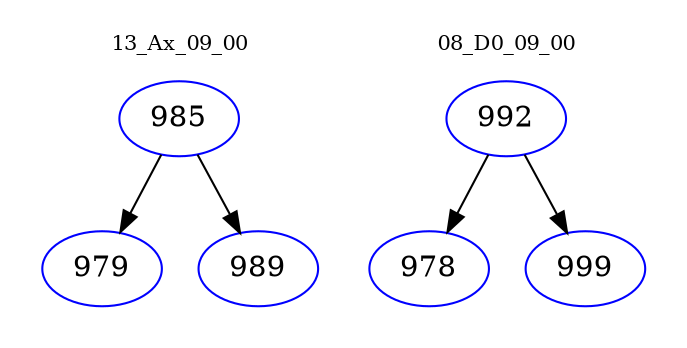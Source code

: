 digraph{
subgraph cluster_0 {
color = white
label = "13_Ax_09_00";
fontsize=10;
T0_985 [label="985", color="blue"]
T0_985 -> T0_979 [color="black"]
T0_979 [label="979", color="blue"]
T0_985 -> T0_989 [color="black"]
T0_989 [label="989", color="blue"]
}
subgraph cluster_1 {
color = white
label = "08_D0_09_00";
fontsize=10;
T1_992 [label="992", color="blue"]
T1_992 -> T1_978 [color="black"]
T1_978 [label="978", color="blue"]
T1_992 -> T1_999 [color="black"]
T1_999 [label="999", color="blue"]
}
}
